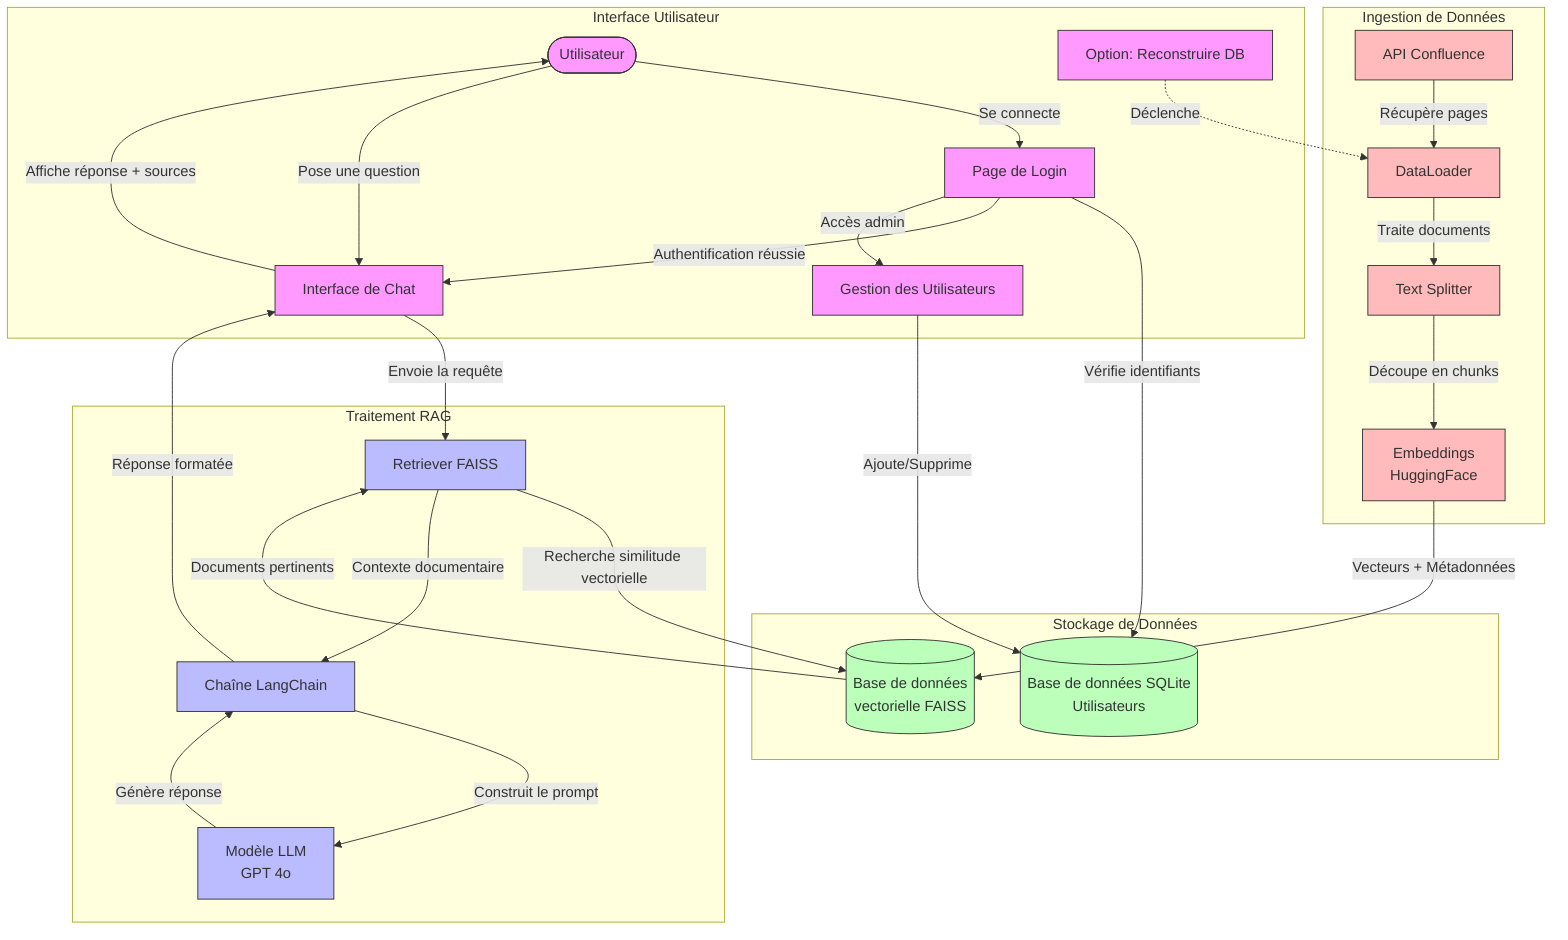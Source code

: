 graph TD
    %% Utilisateurs et Interface
    User([Utilisateur]) -->|Se connecte| Login[Page de Login]
    Login -->|Vérifie identifiants| AuthDB[(Base de données SQLite<br>Utilisateurs)]
    Login -->|Authentification réussie| Chat[Interface de Chat]
    Login -->|Accès admin| Admin[Gestion des Utilisateurs]
    
    %% Flux de la question
    User -->|Pose une question| Chat
    Chat -->|Envoie la requête| Retriever[Retriever FAISS]
    
    %% Recherche de documents
    Retriever -->|Recherche similitude vectorielle| VectorDB[(Base de données<br>vectorielle FAISS)]
    VectorDB -->|Documents pertinents| Retriever
    
    %% Génération de réponse
    Retriever -->|Contexte documentaire| Chain[Chaîne LangChain]
    Chain -->|Construit le prompt| LLM[Modèle LLM<br>GPT 4o]
    LLM -->|Génère réponse| Chain
    Chain -->|Réponse formatée| Chat
    Chat -->|Affiche réponse + sources| User
    
    %% Initialisation et mise à jour de la base
    ConfluenceAPI[API Confluence] -->|Récupère pages| DataLoader[DataLoader]
    DataLoader -->|Traite documents| TextSplitter[Text Splitter]
    TextSplitter -->|Découpe en chunks| Embedder[Embeddings<br>HuggingFace]
    Embedder -->|Vecteurs + Métadonnées| VectorDB
    
    %% Gestion des utilisateurs
    Admin -->|Ajoute/Supprime| AuthDB
    
    %% Options avancées
    RebuildDB[Option: Reconstruire DB] -.->|Déclenche| DataLoader
    
    %% Sous-graphes pour organiser
    subgraph "Interface Utilisateur"
        User
        Login
        Chat
        Admin
        RebuildDB
    end
    
    subgraph "Traitement RAG"
        Retriever
        Chain
        LLM
    end
    
    subgraph "Stockage de Données"
        VectorDB
        AuthDB
    end
    
    subgraph "Ingestion de Données"
        ConfluenceAPI
        DataLoader
        TextSplitter
        Embedder
    end
    
    %% Styles pour une meilleure lisibilité
    classDef interface fill:#f9f,stroke:#333,stroke-width:1px
    classDef processing fill:#bbf,stroke:#333,stroke-width:1px
    classDef storage fill:#bfb,stroke:#333,stroke-width:1px
    classDef ingestion fill:#fbb,stroke:#333,stroke-width:1px
    
    class User,Login,Chat,Admin,RebuildDB interface
    class Retriever,Chain,LLM processing
    class VectorDB,AuthDB storage
    class ConfluenceAPI,DataLoader,TextSplitter,Embedder ingestion